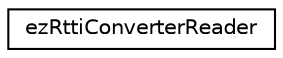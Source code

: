 digraph "Graphical Class Hierarchy"
{
 // LATEX_PDF_SIZE
  edge [fontname="Helvetica",fontsize="10",labelfontname="Helvetica",labelfontsize="10"];
  node [fontname="Helvetica",fontsize="10",shape=record];
  rankdir="LR";
  Node0 [label="ezRttiConverterReader",height=0.2,width=0.4,color="black", fillcolor="white", style="filled",URL="$d3/d12/classez_rtti_converter_reader.htm",tooltip=" "];
}
